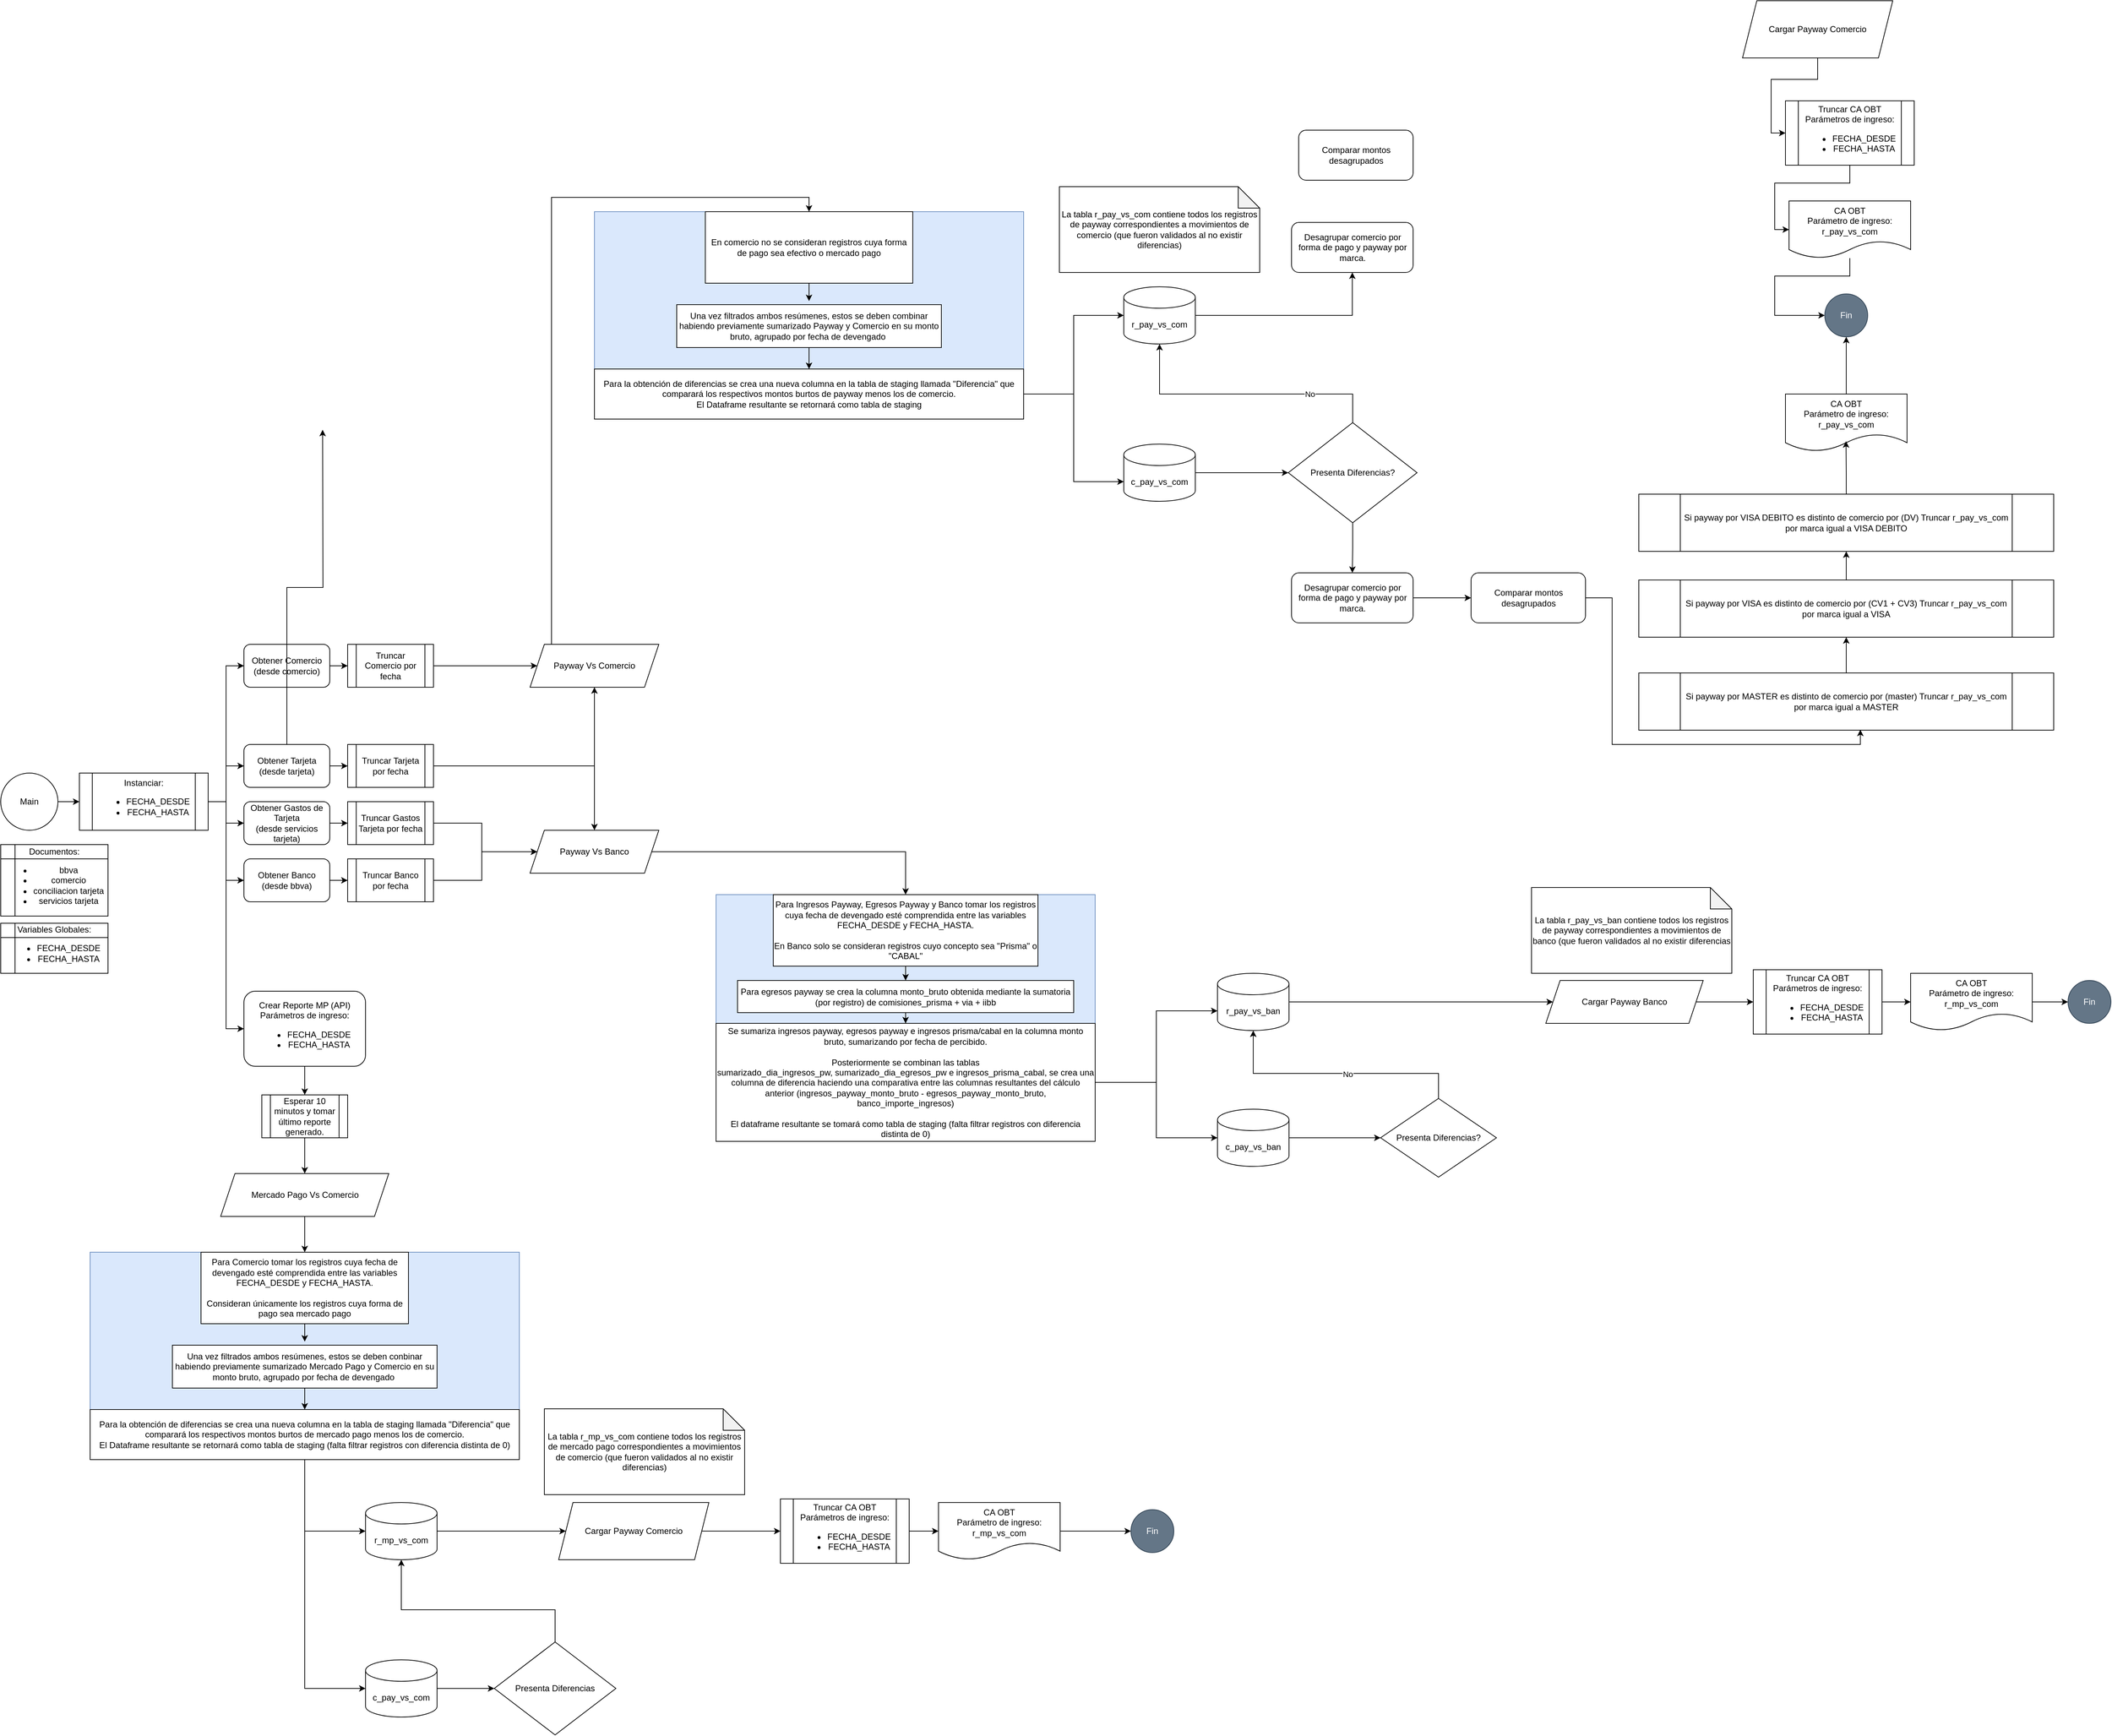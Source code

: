 <mxfile version="26.0.4">
  <diagram name="Página-1" id="W8_GP7UOTws-HAbCmVQn">
    <mxGraphModel dx="2577" dy="2039" grid="1" gridSize="10" guides="1" tooltips="1" connect="1" arrows="1" fold="1" page="1" pageScale="1" pageWidth="827" pageHeight="1169" math="0" shadow="0">
      <root>
        <mxCell id="0" />
        <mxCell id="1" parent="0" />
        <mxCell id="ivZ9lT4VuPYU5OSlLf_5-139" style="edgeStyle=orthogonalEdgeStyle;rounded=0;orthogonalLoop=1;jettySize=auto;html=1;" edge="1" parent="1" source="ivZ9lT4VuPYU5OSlLf_5-1" target="ivZ9lT4VuPYU5OSlLf_5-138">
          <mxGeometry relative="1" as="geometry" />
        </mxCell>
        <mxCell id="ivZ9lT4VuPYU5OSlLf_5-1" value="Obtener Banco&lt;div&gt;(desde bbva&lt;span style=&quot;background-color: transparent; color: light-dark(rgb(0, 0, 0), rgb(255, 255, 255));&quot;&gt;)&lt;/span&gt;&lt;/div&gt;" style="rounded=1;whiteSpace=wrap;html=1;" vertex="1" parent="1">
          <mxGeometry x="100" y="400" width="120" height="60" as="geometry" />
        </mxCell>
        <mxCell id="ivZ9lT4VuPYU5OSlLf_5-146" style="edgeStyle=orthogonalEdgeStyle;rounded=0;orthogonalLoop=1;jettySize=auto;html=1;" edge="1" parent="1" source="ivZ9lT4VuPYU5OSlLf_5-2" target="ivZ9lT4VuPYU5OSlLf_5-135">
          <mxGeometry relative="1" as="geometry" />
        </mxCell>
        <mxCell id="ivZ9lT4VuPYU5OSlLf_5-2" value="Obtener Comercio&lt;div&gt;(desde comercio)&lt;/div&gt;" style="rounded=1;whiteSpace=wrap;html=1;" vertex="1" parent="1">
          <mxGeometry x="100" y="100" width="120" height="60" as="geometry" />
        </mxCell>
        <mxCell id="ivZ9lT4VuPYU5OSlLf_5-143" style="edgeStyle=orthogonalEdgeStyle;rounded=0;orthogonalLoop=1;jettySize=auto;html=1;" edge="1" parent="1" source="ivZ9lT4VuPYU5OSlLf_5-3" target="ivZ9lT4VuPYU5OSlLf_5-136">
          <mxGeometry relative="1" as="geometry" />
        </mxCell>
        <mxCell id="ivZ9lT4VuPYU5OSlLf_5-172" style="edgeStyle=orthogonalEdgeStyle;rounded=0;orthogonalLoop=1;jettySize=auto;html=1;" edge="1" parent="1" source="ivZ9lT4VuPYU5OSlLf_5-3">
          <mxGeometry relative="1" as="geometry">
            <mxPoint x="210" y="-200" as="targetPoint" />
          </mxGeometry>
        </mxCell>
        <mxCell id="ivZ9lT4VuPYU5OSlLf_5-3" value="Obtener Tarjeta&lt;div&gt;(desde tarjeta)&lt;/div&gt;" style="rounded=1;whiteSpace=wrap;html=1;" vertex="1" parent="1">
          <mxGeometry x="100" y="240" width="120" height="60" as="geometry" />
        </mxCell>
        <mxCell id="ivZ9lT4VuPYU5OSlLf_5-140" style="edgeStyle=orthogonalEdgeStyle;rounded=0;orthogonalLoop=1;jettySize=auto;html=1;" edge="1" parent="1" source="ivZ9lT4VuPYU5OSlLf_5-4" target="ivZ9lT4VuPYU5OSlLf_5-137">
          <mxGeometry relative="1" as="geometry" />
        </mxCell>
        <mxCell id="ivZ9lT4VuPYU5OSlLf_5-4" value="Obtener Gastos de Tarjeta&lt;div&gt;(desde servicios tarjeta)&lt;/div&gt;" style="rounded=1;whiteSpace=wrap;html=1;" vertex="1" parent="1">
          <mxGeometry x="100" y="320" width="120" height="60" as="geometry" />
        </mxCell>
        <mxCell id="ivZ9lT4VuPYU5OSlLf_5-148" style="edgeStyle=orthogonalEdgeStyle;rounded=0;orthogonalLoop=1;jettySize=auto;html=1;entryX=0.5;entryY=0;entryDx=0;entryDy=0;" edge="1" parent="1" source="ivZ9lT4VuPYU5OSlLf_5-5" target="ivZ9lT4VuPYU5OSlLf_5-34">
          <mxGeometry relative="1" as="geometry">
            <Array as="points">
              <mxPoint x="530" y="-525" />
              <mxPoint x="890" y="-525" />
            </Array>
          </mxGeometry>
        </mxCell>
        <mxCell id="ivZ9lT4VuPYU5OSlLf_5-5" value="Payway Vs Comercio" style="shape=parallelogram;perimeter=parallelogramPerimeter;whiteSpace=wrap;html=1;fixedSize=1;" vertex="1" parent="1">
          <mxGeometry x="500" y="100" width="180" height="60" as="geometry" />
        </mxCell>
        <mxCell id="ivZ9lT4VuPYU5OSlLf_5-77" style="edgeStyle=orthogonalEdgeStyle;rounded=0;orthogonalLoop=1;jettySize=auto;html=1;" edge="1" parent="1" source="ivZ9lT4VuPYU5OSlLf_5-6" target="ivZ9lT4VuPYU5OSlLf_5-40">
          <mxGeometry relative="1" as="geometry" />
        </mxCell>
        <mxCell id="ivZ9lT4VuPYU5OSlLf_5-6" value="Payway Vs Banco" style="shape=parallelogram;perimeter=parallelogramPerimeter;whiteSpace=wrap;html=1;fixedSize=1;" vertex="1" parent="1">
          <mxGeometry x="500" y="360" width="180" height="60" as="geometry" />
        </mxCell>
        <mxCell id="ivZ9lT4VuPYU5OSlLf_5-22" value="&lt;div&gt;Variables Globales:&lt;/div&gt;&lt;div&gt;&lt;ul&gt;&lt;li&gt;FECHA_DESDE&lt;/li&gt;&lt;li&gt;FECHA_HASTA&lt;/li&gt;&lt;/ul&gt;&lt;/div&gt;" style="shape=internalStorage;whiteSpace=wrap;html=1;backgroundOutline=1;" vertex="1" parent="1">
          <mxGeometry x="-240" y="490" width="150" height="70" as="geometry" />
        </mxCell>
        <mxCell id="ivZ9lT4VuPYU5OSlLf_5-31" style="edgeStyle=orthogonalEdgeStyle;rounded=0;orthogonalLoop=1;jettySize=auto;html=1;" edge="1" parent="1" source="ivZ9lT4VuPYU5OSlLf_5-23" target="ivZ9lT4VuPYU5OSlLf_5-24">
          <mxGeometry relative="1" as="geometry" />
        </mxCell>
        <mxCell id="ivZ9lT4VuPYU5OSlLf_5-23" value="Main" style="ellipse;whiteSpace=wrap;html=1;aspect=fixed;" vertex="1" parent="1">
          <mxGeometry x="-240" y="280" width="80" height="80" as="geometry" />
        </mxCell>
        <mxCell id="ivZ9lT4VuPYU5OSlLf_5-26" style="edgeStyle=orthogonalEdgeStyle;rounded=0;orthogonalLoop=1;jettySize=auto;html=1;entryX=0;entryY=0.5;entryDx=0;entryDy=0;" edge="1" parent="1" source="ivZ9lT4VuPYU5OSlLf_5-24" target="ivZ9lT4VuPYU5OSlLf_5-2">
          <mxGeometry relative="1" as="geometry" />
        </mxCell>
        <mxCell id="ivZ9lT4VuPYU5OSlLf_5-28" style="edgeStyle=orthogonalEdgeStyle;rounded=0;orthogonalLoop=1;jettySize=auto;html=1;entryX=0;entryY=0.5;entryDx=0;entryDy=0;" edge="1" parent="1" source="ivZ9lT4VuPYU5OSlLf_5-24" target="ivZ9lT4VuPYU5OSlLf_5-3">
          <mxGeometry relative="1" as="geometry" />
        </mxCell>
        <mxCell id="ivZ9lT4VuPYU5OSlLf_5-29" style="edgeStyle=orthogonalEdgeStyle;rounded=0;orthogonalLoop=1;jettySize=auto;html=1;entryX=0;entryY=0.5;entryDx=0;entryDy=0;" edge="1" parent="1" source="ivZ9lT4VuPYU5OSlLf_5-24" target="ivZ9lT4VuPYU5OSlLf_5-4">
          <mxGeometry relative="1" as="geometry" />
        </mxCell>
        <mxCell id="ivZ9lT4VuPYU5OSlLf_5-30" style="edgeStyle=orthogonalEdgeStyle;rounded=0;orthogonalLoop=1;jettySize=auto;html=1;entryX=0;entryY=0.5;entryDx=0;entryDy=0;" edge="1" parent="1" source="ivZ9lT4VuPYU5OSlLf_5-24" target="ivZ9lT4VuPYU5OSlLf_5-1">
          <mxGeometry relative="1" as="geometry" />
        </mxCell>
        <mxCell id="ivZ9lT4VuPYU5OSlLf_5-86" style="edgeStyle=orthogonalEdgeStyle;rounded=0;orthogonalLoop=1;jettySize=auto;html=1;entryX=0;entryY=0.5;entryDx=0;entryDy=0;" edge="1" parent="1" source="ivZ9lT4VuPYU5OSlLf_5-24" target="ivZ9lT4VuPYU5OSlLf_5-85">
          <mxGeometry relative="1" as="geometry" />
        </mxCell>
        <mxCell id="ivZ9lT4VuPYU5OSlLf_5-24" value="Instanciar:&lt;div&gt;&lt;ul&gt;&lt;li&gt;&lt;li&gt;FECHA_DESDE&lt;/li&gt;&lt;li&gt;FECHA_HASTA&lt;/li&gt;&lt;/li&gt;&lt;/ul&gt;&lt;/div&gt;" style="shape=process;whiteSpace=wrap;html=1;backgroundOutline=1;" vertex="1" parent="1">
          <mxGeometry x="-130" y="280" width="180" height="80" as="geometry" />
        </mxCell>
        <mxCell id="ivZ9lT4VuPYU5OSlLf_5-32" value="&lt;div&gt;Documentos:&lt;/div&gt;&lt;div&gt;&lt;ul&gt;&lt;li&gt;bbva&lt;/li&gt;&lt;li&gt;comercio&lt;/li&gt;&lt;li&gt;conciliacion tarjeta&lt;/li&gt;&lt;li&gt;servicios tarjeta&lt;/li&gt;&lt;/ul&gt;&lt;/div&gt;" style="shape=internalStorage;whiteSpace=wrap;html=1;backgroundOutline=1;" vertex="1" parent="1">
          <mxGeometry x="-240" y="380" width="150" height="100" as="geometry" />
        </mxCell>
        <mxCell id="ivZ9lT4VuPYU5OSlLf_5-38" value="" style="group;fillColor=#dae8fc;strokeColor=#6c8ebf;" vertex="1" connectable="0" parent="1">
          <mxGeometry x="590" y="-505" width="600" height="290" as="geometry" />
        </mxCell>
        <mxCell id="ivZ9lT4VuPYU5OSlLf_5-81" style="edgeStyle=orthogonalEdgeStyle;rounded=0;orthogonalLoop=1;jettySize=auto;html=1;" edge="1" parent="ivZ9lT4VuPYU5OSlLf_5-38" source="ivZ9lT4VuPYU5OSlLf_5-34">
          <mxGeometry relative="1" as="geometry">
            <mxPoint x="300" y="125" as="targetPoint" />
          </mxGeometry>
        </mxCell>
        <mxCell id="ivZ9lT4VuPYU5OSlLf_5-34" value="En comercio no se consideran registros cuya forma de pago sea efectivo o mercado pago" style="rounded=0;whiteSpace=wrap;html=1;" vertex="1" parent="ivZ9lT4VuPYU5OSlLf_5-38">
          <mxGeometry x="155" width="290" height="100" as="geometry" />
        </mxCell>
        <mxCell id="ivZ9lT4VuPYU5OSlLf_5-84" style="edgeStyle=orthogonalEdgeStyle;rounded=0;orthogonalLoop=1;jettySize=auto;html=1;" edge="1" parent="ivZ9lT4VuPYU5OSlLf_5-38" source="ivZ9lT4VuPYU5OSlLf_5-35" target="ivZ9lT4VuPYU5OSlLf_5-36">
          <mxGeometry relative="1" as="geometry" />
        </mxCell>
        <mxCell id="ivZ9lT4VuPYU5OSlLf_5-35" value="Una vez filtrados ambos resúmenes, estos se deben combinar habiendo previamente sumarizado Payway y Comercio en su monto bruto, agrupado por fecha de devengado&amp;nbsp;" style="rounded=0;whiteSpace=wrap;html=1;" vertex="1" parent="ivZ9lT4VuPYU5OSlLf_5-38">
          <mxGeometry x="115" y="130" width="370" height="60" as="geometry" />
        </mxCell>
        <mxCell id="ivZ9lT4VuPYU5OSlLf_5-36" value="Para la obtención de diferencias se crea una nueva columna en la tabla de staging llamada &quot;Diferencia&quot; que comparará los respectivos montos burtos de payway menos los de comercio.&lt;div&gt;El Dataframe resultante se retornará como tabla de staging&lt;/div&gt;" style="rounded=0;whiteSpace=wrap;html=1;" vertex="1" parent="ivZ9lT4VuPYU5OSlLf_5-38">
          <mxGeometry y="220" width="600" height="70" as="geometry" />
        </mxCell>
        <mxCell id="ivZ9lT4VuPYU5OSlLf_5-43" value="" style="group;fillColor=#dae8fc;strokeColor=#6c8ebf;" vertex="1" connectable="0" parent="1">
          <mxGeometry x="760" y="450" width="530" height="345" as="geometry" />
        </mxCell>
        <mxCell id="ivZ9lT4VuPYU5OSlLf_5-78" style="edgeStyle=orthogonalEdgeStyle;rounded=0;orthogonalLoop=1;jettySize=auto;html=1;entryX=0.5;entryY=0;entryDx=0;entryDy=0;" edge="1" parent="ivZ9lT4VuPYU5OSlLf_5-43" source="ivZ9lT4VuPYU5OSlLf_5-40" target="ivZ9lT4VuPYU5OSlLf_5-41">
          <mxGeometry relative="1" as="geometry" />
        </mxCell>
        <mxCell id="ivZ9lT4VuPYU5OSlLf_5-40" value="Para Ingresos Payway, Egresos Payway&amp;nbsp;y Banco tomar los registros cuya fecha de devengado esté comprendida entre las variables FECHA_DESDE y FECHA_HASTA.&lt;br&gt;&lt;br&gt;En Banco solo se consideran registros cuyo concepto sea &quot;Prisma&quot; o &quot;CABAL&quot;" style="rounded=0;whiteSpace=wrap;html=1;" vertex="1" parent="ivZ9lT4VuPYU5OSlLf_5-43">
          <mxGeometry x="80" width="370" height="100" as="geometry" />
        </mxCell>
        <mxCell id="ivZ9lT4VuPYU5OSlLf_5-79" style="edgeStyle=orthogonalEdgeStyle;rounded=0;orthogonalLoop=1;jettySize=auto;html=1;entryX=0.5;entryY=0;entryDx=0;entryDy=0;" edge="1" parent="ivZ9lT4VuPYU5OSlLf_5-43" source="ivZ9lT4VuPYU5OSlLf_5-41" target="ivZ9lT4VuPYU5OSlLf_5-42">
          <mxGeometry relative="1" as="geometry" />
        </mxCell>
        <mxCell id="ivZ9lT4VuPYU5OSlLf_5-41" value="Para egresos payway se crea la columna monto_bruto obtenida mediante la sumatoria (por registro) de comisiones_prisma + via + iibb" style="rounded=0;whiteSpace=wrap;html=1;" vertex="1" parent="ivZ9lT4VuPYU5OSlLf_5-43">
          <mxGeometry x="30" y="120" width="470" height="45" as="geometry" />
        </mxCell>
        <mxCell id="ivZ9lT4VuPYU5OSlLf_5-42" value="Se sumariza ingresos payway, egresos payway e ingresos prisma/cabal en la columna monto bruto, sumarizando por fecha de percibido.&lt;div&gt;&lt;br&gt;&lt;/div&gt;&lt;div&gt;Posteriormente se combinan las tablas sumarizado_dia_ingresos_pw,&amp;nbsp;&lt;span style=&quot;background-color: transparent; color: light-dark(rgb(0, 0, 0), rgb(255, 255, 255));&quot;&gt;sumarizado_dia_egresos_pw e ingresos_prisma_cabal, se crea una columna de diferencia haciendo una comparativa entre las columnas resultantes del cálculo anterior (ingresos_payway_monto_bruto -&amp;nbsp;&lt;/span&gt;&lt;span style=&quot;background-color: transparent; color: light-dark(rgb(0, 0, 0), rgb(255, 255, 255));&quot;&gt;egresos_payway_monto_bruto, banco_importe_ingresos&lt;/span&gt;&lt;span style=&quot;background-color: transparent; color: light-dark(rgb(0, 0, 0), rgb(255, 255, 255));&quot;&gt;)&lt;/span&gt;&lt;/div&gt;&lt;div&gt;&lt;span style=&quot;background-color: transparent; color: light-dark(rgb(0, 0, 0), rgb(255, 255, 255));&quot;&gt;&lt;br&gt;&lt;/span&gt;&lt;/div&gt;&lt;div&gt;&lt;span style=&quot;background-color: transparent; color: light-dark(rgb(0, 0, 0), rgb(255, 255, 255));&quot;&gt;El dataframe resultante se tomará como tabla de staging (falta filtrar registros con diferencia distinta de 0)&lt;/span&gt;&lt;/div&gt;" style="rounded=0;whiteSpace=wrap;html=1;" vertex="1" parent="ivZ9lT4VuPYU5OSlLf_5-43">
          <mxGeometry y="180" width="530" height="165" as="geometry" />
        </mxCell>
        <mxCell id="ivZ9lT4VuPYU5OSlLf_5-170" style="edgeStyle=orthogonalEdgeStyle;rounded=0;orthogonalLoop=1;jettySize=auto;html=1;exitX=1;exitY=0.5;exitDx=0;exitDy=0;exitPerimeter=0;" edge="1" parent="1" source="ivZ9lT4VuPYU5OSlLf_5-45" target="ivZ9lT4VuPYU5OSlLf_5-168">
          <mxGeometry relative="1" as="geometry" />
        </mxCell>
        <mxCell id="ivZ9lT4VuPYU5OSlLf_5-45" value="r_pay_vs_com" style="shape=cylinder3;whiteSpace=wrap;html=1;boundedLbl=1;backgroundOutline=1;size=15;" vertex="1" parent="1">
          <mxGeometry x="1330" y="-400" width="100" height="80" as="geometry" />
        </mxCell>
        <mxCell id="ivZ9lT4VuPYU5OSlLf_5-76" style="edgeStyle=orthogonalEdgeStyle;rounded=0;orthogonalLoop=1;jettySize=auto;html=1;" edge="1" parent="1" source="ivZ9lT4VuPYU5OSlLf_5-46" target="ivZ9lT4VuPYU5OSlLf_5-52">
          <mxGeometry relative="1" as="geometry" />
        </mxCell>
        <mxCell id="ivZ9lT4VuPYU5OSlLf_5-46" value="r_pay_vs_ban" style="shape=cylinder3;whiteSpace=wrap;html=1;boundedLbl=1;backgroundOutline=1;size=15;" vertex="1" parent="1">
          <mxGeometry x="1461" y="560" width="100" height="80" as="geometry" />
        </mxCell>
        <mxCell id="ivZ9lT4VuPYU5OSlLf_5-47" style="edgeStyle=orthogonalEdgeStyle;rounded=0;orthogonalLoop=1;jettySize=auto;html=1;entryX=0;entryY=0;entryDx=0;entryDy=52.5;entryPerimeter=0;" edge="1" parent="1" source="ivZ9lT4VuPYU5OSlLf_5-42" target="ivZ9lT4VuPYU5OSlLf_5-46">
          <mxGeometry relative="1" as="geometry" />
        </mxCell>
        <mxCell id="ivZ9lT4VuPYU5OSlLf_5-48" style="edgeStyle=orthogonalEdgeStyle;rounded=0;orthogonalLoop=1;jettySize=auto;html=1;entryX=0;entryY=0.5;entryDx=0;entryDy=0;entryPerimeter=0;" edge="1" parent="1" source="ivZ9lT4VuPYU5OSlLf_5-36" target="ivZ9lT4VuPYU5OSlLf_5-45">
          <mxGeometry relative="1" as="geometry" />
        </mxCell>
        <mxCell id="ivZ9lT4VuPYU5OSlLf_5-49" value="Presenta Diferencias?" style="rhombus;whiteSpace=wrap;html=1;" vertex="1" parent="1">
          <mxGeometry x="1689" y="735" width="162" height="110" as="geometry" />
        </mxCell>
        <mxCell id="ivZ9lT4VuPYU5OSlLf_5-124" style="edgeStyle=orthogonalEdgeStyle;rounded=0;orthogonalLoop=1;jettySize=auto;html=1;" edge="1" parent="1" source="ivZ9lT4VuPYU5OSlLf_5-52" target="ivZ9lT4VuPYU5OSlLf_5-121">
          <mxGeometry relative="1" as="geometry" />
        </mxCell>
        <mxCell id="ivZ9lT4VuPYU5OSlLf_5-52" value="Cargar Payway Banco" style="shape=parallelogram;perimeter=parallelogramPerimeter;whiteSpace=wrap;html=1;fixedSize=1;" vertex="1" parent="1">
          <mxGeometry x="1920" y="570" width="220" height="60" as="geometry" />
        </mxCell>
        <mxCell id="ivZ9lT4VuPYU5OSlLf_5-126" style="edgeStyle=orthogonalEdgeStyle;rounded=0;orthogonalLoop=1;jettySize=auto;html=1;entryX=0;entryY=0.5;entryDx=0;entryDy=0;" edge="1" parent="1" source="ivZ9lT4VuPYU5OSlLf_5-53" target="ivZ9lT4VuPYU5OSlLf_5-123">
          <mxGeometry relative="1" as="geometry" />
        </mxCell>
        <mxCell id="ivZ9lT4VuPYU5OSlLf_5-53" value="Cargar Payway Comercio" style="shape=parallelogram;perimeter=parallelogramPerimeter;whiteSpace=wrap;html=1;fixedSize=1;" vertex="1" parent="1">
          <mxGeometry x="2195" y="-800" width="210" height="80" as="geometry" />
        </mxCell>
        <mxCell id="ivZ9lT4VuPYU5OSlLf_5-154" style="edgeStyle=orthogonalEdgeStyle;rounded=0;orthogonalLoop=1;jettySize=auto;html=1;entryX=0.5;entryY=0;entryDx=0;entryDy=0;" edge="1" parent="1" source="ivZ9lT4VuPYU5OSlLf_5-54" target="ivZ9lT4VuPYU5OSlLf_5-150">
          <mxGeometry relative="1" as="geometry" />
        </mxCell>
        <mxCell id="ivZ9lT4VuPYU5OSlLf_5-54" value="Presenta Diferencias?" style="rhombus;whiteSpace=wrap;html=1;" vertex="1" parent="1">
          <mxGeometry x="1560" y="-210" width="180" height="140" as="geometry" />
        </mxCell>
        <mxCell id="ivZ9lT4VuPYU5OSlLf_5-59" style="edgeStyle=orthogonalEdgeStyle;rounded=0;orthogonalLoop=1;jettySize=auto;html=1;" edge="1" parent="1" source="ivZ9lT4VuPYU5OSlLf_5-55" target="ivZ9lT4VuPYU5OSlLf_5-54">
          <mxGeometry relative="1" as="geometry" />
        </mxCell>
        <mxCell id="ivZ9lT4VuPYU5OSlLf_5-55" value="c_pay_vs_com" style="shape=cylinder3;whiteSpace=wrap;html=1;boundedLbl=1;backgroundOutline=1;size=15;" vertex="1" parent="1">
          <mxGeometry x="1330" y="-180" width="100" height="80" as="geometry" />
        </mxCell>
        <mxCell id="ivZ9lT4VuPYU5OSlLf_5-56" style="edgeStyle=orthogonalEdgeStyle;rounded=0;orthogonalLoop=1;jettySize=auto;html=1;entryX=0;entryY=0;entryDx=0;entryDy=52.5;entryPerimeter=0;" edge="1" parent="1" source="ivZ9lT4VuPYU5OSlLf_5-36" target="ivZ9lT4VuPYU5OSlLf_5-55">
          <mxGeometry relative="1" as="geometry" />
        </mxCell>
        <mxCell id="ivZ9lT4VuPYU5OSlLf_5-61" style="edgeStyle=orthogonalEdgeStyle;rounded=0;orthogonalLoop=1;jettySize=auto;html=1;entryX=0.5;entryY=1;entryDx=0;entryDy=0;entryPerimeter=0;" edge="1" parent="1" source="ivZ9lT4VuPYU5OSlLf_5-54" target="ivZ9lT4VuPYU5OSlLf_5-45">
          <mxGeometry relative="1" as="geometry">
            <Array as="points">
              <mxPoint x="1650" y="-250" />
              <mxPoint x="1380" y="-250" />
            </Array>
          </mxGeometry>
        </mxCell>
        <mxCell id="ivZ9lT4VuPYU5OSlLf_5-62" value="No" style="edgeLabel;html=1;align=center;verticalAlign=middle;resizable=0;points=[];" vertex="1" connectable="0" parent="ivZ9lT4VuPYU5OSlLf_5-61">
          <mxGeometry x="-0.47" relative="1" as="geometry">
            <mxPoint as="offset" />
          </mxGeometry>
        </mxCell>
        <mxCell id="ivZ9lT4VuPYU5OSlLf_5-63" value="La tabla r_pay_vs_com contiene todos los registros de payway correspondientes a movimientos de comercio (que fueron validados al no existir diferencias)" style="shape=note;whiteSpace=wrap;html=1;backgroundOutline=1;darkOpacity=0.05;" vertex="1" parent="1">
          <mxGeometry x="1240" y="-540" width="280" height="120" as="geometry" />
        </mxCell>
        <mxCell id="ivZ9lT4VuPYU5OSlLf_5-66" value="La tabla r_pay_vs_ban contiene todos los registros de payway correspondientes a movimientos de banco (que fueron validados al no existir diferencias" style="shape=note;whiteSpace=wrap;html=1;backgroundOutline=1;darkOpacity=0.05;" vertex="1" parent="1">
          <mxGeometry x="1900" y="440" width="280" height="120" as="geometry" />
        </mxCell>
        <mxCell id="ivZ9lT4VuPYU5OSlLf_5-73" style="edgeStyle=orthogonalEdgeStyle;rounded=0;orthogonalLoop=1;jettySize=auto;html=1;" edge="1" parent="1" source="ivZ9lT4VuPYU5OSlLf_5-71" target="ivZ9lT4VuPYU5OSlLf_5-49">
          <mxGeometry relative="1" as="geometry" />
        </mxCell>
        <mxCell id="ivZ9lT4VuPYU5OSlLf_5-71" value="c_pay_vs_ban" style="shape=cylinder3;whiteSpace=wrap;html=1;boundedLbl=1;backgroundOutline=1;size=15;" vertex="1" parent="1">
          <mxGeometry x="1461" y="750" width="100" height="80" as="geometry" />
        </mxCell>
        <mxCell id="ivZ9lT4VuPYU5OSlLf_5-72" style="edgeStyle=orthogonalEdgeStyle;rounded=0;orthogonalLoop=1;jettySize=auto;html=1;entryX=0;entryY=0.5;entryDx=0;entryDy=0;entryPerimeter=0;" edge="1" parent="1" source="ivZ9lT4VuPYU5OSlLf_5-42" target="ivZ9lT4VuPYU5OSlLf_5-71">
          <mxGeometry relative="1" as="geometry" />
        </mxCell>
        <mxCell id="ivZ9lT4VuPYU5OSlLf_5-74" style="edgeStyle=orthogonalEdgeStyle;rounded=0;orthogonalLoop=1;jettySize=auto;html=1;entryX=0.5;entryY=1;entryDx=0;entryDy=0;entryPerimeter=0;" edge="1" parent="1" source="ivZ9lT4VuPYU5OSlLf_5-49" target="ivZ9lT4VuPYU5OSlLf_5-46">
          <mxGeometry relative="1" as="geometry">
            <Array as="points">
              <mxPoint x="1770" y="700" />
              <mxPoint x="1511" y="700" />
            </Array>
          </mxGeometry>
        </mxCell>
        <mxCell id="ivZ9lT4VuPYU5OSlLf_5-75" value="No" style="edgeLabel;html=1;align=center;verticalAlign=middle;resizable=0;points=[];" vertex="1" connectable="0" parent="ivZ9lT4VuPYU5OSlLf_5-74">
          <mxGeometry x="-0.082" y="1" relative="1" as="geometry">
            <mxPoint as="offset" />
          </mxGeometry>
        </mxCell>
        <mxCell id="ivZ9lT4VuPYU5OSlLf_5-96" style="edgeStyle=orthogonalEdgeStyle;rounded=0;orthogonalLoop=1;jettySize=auto;html=1;" edge="1" parent="1" source="ivZ9lT4VuPYU5OSlLf_5-85" target="ivZ9lT4VuPYU5OSlLf_5-95">
          <mxGeometry relative="1" as="geometry" />
        </mxCell>
        <mxCell id="ivZ9lT4VuPYU5OSlLf_5-85" value="Crear Reporte MP (API)&lt;div&gt;Parámetros de ingreso:&lt;/div&gt;&lt;div&gt;&lt;ul&gt;&lt;li&gt;FECHA_DESDE&lt;/li&gt;&lt;li&gt;FECHA_HASTA&lt;/li&gt;&lt;/ul&gt;&lt;/div&gt;" style="rounded=1;whiteSpace=wrap;html=1;" vertex="1" parent="1">
          <mxGeometry x="100" y="585" width="170" height="105" as="geometry" />
        </mxCell>
        <mxCell id="ivZ9lT4VuPYU5OSlLf_5-98" style="edgeStyle=orthogonalEdgeStyle;rounded=0;orthogonalLoop=1;jettySize=auto;html=1;" edge="1" parent="1" source="ivZ9lT4VuPYU5OSlLf_5-87" target="ivZ9lT4VuPYU5OSlLf_5-91">
          <mxGeometry relative="1" as="geometry" />
        </mxCell>
        <mxCell id="ivZ9lT4VuPYU5OSlLf_5-87" value="Mercado Pago Vs Comercio" style="shape=parallelogram;perimeter=parallelogramPerimeter;whiteSpace=wrap;html=1;fixedSize=1;" vertex="1" parent="1">
          <mxGeometry x="67.5" y="840" width="235" height="60" as="geometry" />
        </mxCell>
        <mxCell id="ivZ9lT4VuPYU5OSlLf_5-89" value="" style="group;fillColor=#dae8fc;strokeColor=#6c8ebf;" vertex="1" connectable="0" parent="1">
          <mxGeometry x="-115" y="950" width="600" height="290" as="geometry" />
        </mxCell>
        <mxCell id="ivZ9lT4VuPYU5OSlLf_5-90" style="edgeStyle=orthogonalEdgeStyle;rounded=0;orthogonalLoop=1;jettySize=auto;html=1;" edge="1" parent="ivZ9lT4VuPYU5OSlLf_5-89" source="ivZ9lT4VuPYU5OSlLf_5-91">
          <mxGeometry relative="1" as="geometry">
            <mxPoint x="300" y="125" as="targetPoint" />
          </mxGeometry>
        </mxCell>
        <mxCell id="ivZ9lT4VuPYU5OSlLf_5-91" value="Para Comercio tomar los registros cuya fecha de devengado esté comprendida entre las variables FECHA_DESDE y FECHA_HASTA.&lt;br&gt;&lt;br&gt;Consideran únicamente los registros cuya forma de pago sea mercado pago" style="rounded=0;whiteSpace=wrap;html=1;" vertex="1" parent="ivZ9lT4VuPYU5OSlLf_5-89">
          <mxGeometry x="155" width="290" height="100" as="geometry" />
        </mxCell>
        <mxCell id="ivZ9lT4VuPYU5OSlLf_5-92" style="edgeStyle=orthogonalEdgeStyle;rounded=0;orthogonalLoop=1;jettySize=auto;html=1;" edge="1" parent="ivZ9lT4VuPYU5OSlLf_5-89" source="ivZ9lT4VuPYU5OSlLf_5-93" target="ivZ9lT4VuPYU5OSlLf_5-94">
          <mxGeometry relative="1" as="geometry" />
        </mxCell>
        <mxCell id="ivZ9lT4VuPYU5OSlLf_5-93" value="Una vez filtrados ambos resúmenes, estos se deben conbinar habiendo previamente sumarizado Mercado Pago y Comercio en su monto bruto, agrupado por fecha de devengado&amp;nbsp;" style="rounded=0;whiteSpace=wrap;html=1;" vertex="1" parent="ivZ9lT4VuPYU5OSlLf_5-89">
          <mxGeometry x="115" y="130" width="370" height="60" as="geometry" />
        </mxCell>
        <mxCell id="ivZ9lT4VuPYU5OSlLf_5-94" value="Para la obtención de diferencias se crea una nueva columna en la tabla de staging llamada &quot;Diferencia&quot; que comparará los respectivos montos burtos de mercado pago menos los de comercio.&lt;div&gt;El Dataframe resultante se retornará como tabla de staging (falta filtrar registros con diferencia distinta de 0)&lt;/div&gt;" style="rounded=0;whiteSpace=wrap;html=1;" vertex="1" parent="ivZ9lT4VuPYU5OSlLf_5-89">
          <mxGeometry y="220" width="600" height="70" as="geometry" />
        </mxCell>
        <mxCell id="ivZ9lT4VuPYU5OSlLf_5-97" style="edgeStyle=orthogonalEdgeStyle;rounded=0;orthogonalLoop=1;jettySize=auto;html=1;entryX=0.5;entryY=0;entryDx=0;entryDy=0;" edge="1" parent="1" source="ivZ9lT4VuPYU5OSlLf_5-95" target="ivZ9lT4VuPYU5OSlLf_5-87">
          <mxGeometry relative="1" as="geometry" />
        </mxCell>
        <mxCell id="ivZ9lT4VuPYU5OSlLf_5-95" value="Esperar 10 minutos y tomar último reporte generado." style="shape=process;whiteSpace=wrap;html=1;backgroundOutline=1;" vertex="1" parent="1">
          <mxGeometry x="125" y="730" width="120" height="60" as="geometry" />
        </mxCell>
        <mxCell id="ivZ9lT4VuPYU5OSlLf_5-99" style="edgeStyle=orthogonalEdgeStyle;rounded=0;orthogonalLoop=1;jettySize=auto;html=1;entryX=0;entryY=0.5;entryDx=0;entryDy=0;" edge="1" parent="1" source="ivZ9lT4VuPYU5OSlLf_5-100" target="ivZ9lT4VuPYU5OSlLf_5-102">
          <mxGeometry relative="1" as="geometry" />
        </mxCell>
        <mxCell id="ivZ9lT4VuPYU5OSlLf_5-100" value="r_mp_vs_com" style="shape=cylinder3;whiteSpace=wrap;html=1;boundedLbl=1;backgroundOutline=1;size=15;" vertex="1" parent="1">
          <mxGeometry x="270" y="1300" width="100" height="80" as="geometry" />
        </mxCell>
        <mxCell id="ivZ9lT4VuPYU5OSlLf_5-116" style="edgeStyle=orthogonalEdgeStyle;rounded=0;orthogonalLoop=1;jettySize=auto;html=1;entryX=0;entryY=0.5;entryDx=0;entryDy=0;" edge="1" parent="1" source="ivZ9lT4VuPYU5OSlLf_5-102" target="ivZ9lT4VuPYU5OSlLf_5-115">
          <mxGeometry relative="1" as="geometry" />
        </mxCell>
        <mxCell id="ivZ9lT4VuPYU5OSlLf_5-102" value="Cargar Payway Comercio" style="shape=parallelogram;perimeter=parallelogramPerimeter;whiteSpace=wrap;html=1;fixedSize=1;" vertex="1" parent="1">
          <mxGeometry x="540" y="1300" width="210" height="80" as="geometry" />
        </mxCell>
        <mxCell id="ivZ9lT4VuPYU5OSlLf_5-111" style="edgeStyle=orthogonalEdgeStyle;rounded=0;orthogonalLoop=1;jettySize=auto;html=1;entryX=0;entryY=0.5;entryDx=0;entryDy=0;" edge="1" parent="1" source="ivZ9lT4VuPYU5OSlLf_5-104" target="ivZ9lT4VuPYU5OSlLf_5-110">
          <mxGeometry relative="1" as="geometry" />
        </mxCell>
        <mxCell id="ivZ9lT4VuPYU5OSlLf_5-104" value="c_pay_vs_com" style="shape=cylinder3;whiteSpace=wrap;html=1;boundedLbl=1;backgroundOutline=1;size=15;" vertex="1" parent="1">
          <mxGeometry x="270" y="1520" width="100" height="80" as="geometry" />
        </mxCell>
        <mxCell id="ivZ9lT4VuPYU5OSlLf_5-130" style="edgeStyle=orthogonalEdgeStyle;rounded=0;orthogonalLoop=1;jettySize=auto;html=1;" edge="1" parent="1" source="ivZ9lT4VuPYU5OSlLf_5-107" target="ivZ9lT4VuPYU5OSlLf_5-128">
          <mxGeometry relative="1" as="geometry" />
        </mxCell>
        <mxCell id="ivZ9lT4VuPYU5OSlLf_5-107" value="CA OBT&lt;div&gt;Parámetro de ingreso:&lt;/div&gt;&lt;div&gt;r_mp_vs_com&lt;/div&gt;" style="shape=document;whiteSpace=wrap;html=1;boundedLbl=1;" vertex="1" parent="1">
          <mxGeometry x="1071" y="1300" width="170" height="80" as="geometry" />
        </mxCell>
        <mxCell id="ivZ9lT4VuPYU5OSlLf_5-108" style="edgeStyle=orthogonalEdgeStyle;rounded=0;orthogonalLoop=1;jettySize=auto;html=1;entryX=0;entryY=0.5;entryDx=0;entryDy=0;entryPerimeter=0;" edge="1" parent="1" source="ivZ9lT4VuPYU5OSlLf_5-94" target="ivZ9lT4VuPYU5OSlLf_5-100">
          <mxGeometry relative="1" as="geometry" />
        </mxCell>
        <mxCell id="ivZ9lT4VuPYU5OSlLf_5-109" style="edgeStyle=orthogonalEdgeStyle;rounded=0;orthogonalLoop=1;jettySize=auto;html=1;entryX=0;entryY=0.5;entryDx=0;entryDy=0;entryPerimeter=0;" edge="1" parent="1" source="ivZ9lT4VuPYU5OSlLf_5-94" target="ivZ9lT4VuPYU5OSlLf_5-104">
          <mxGeometry relative="1" as="geometry" />
        </mxCell>
        <mxCell id="ivZ9lT4VuPYU5OSlLf_5-110" value="Presenta Diferencias" style="rhombus;whiteSpace=wrap;html=1;" vertex="1" parent="1">
          <mxGeometry x="450" y="1495" width="170" height="130" as="geometry" />
        </mxCell>
        <mxCell id="ivZ9lT4VuPYU5OSlLf_5-113" style="edgeStyle=orthogonalEdgeStyle;rounded=0;orthogonalLoop=1;jettySize=auto;html=1;entryX=0.5;entryY=1;entryDx=0;entryDy=0;entryPerimeter=0;" edge="1" parent="1" source="ivZ9lT4VuPYU5OSlLf_5-110" target="ivZ9lT4VuPYU5OSlLf_5-100">
          <mxGeometry relative="1" as="geometry">
            <Array as="points">
              <mxPoint x="535" y="1450" />
              <mxPoint x="320" y="1450" />
            </Array>
          </mxGeometry>
        </mxCell>
        <mxCell id="ivZ9lT4VuPYU5OSlLf_5-114" value="La tabla r_mp_vs_com contiene todos los registros de mercado pago correspondientes a movimientos de comercio (que fueron validados al no existir diferencias)" style="shape=note;whiteSpace=wrap;html=1;backgroundOutline=1;darkOpacity=0.05;" vertex="1" parent="1">
          <mxGeometry x="520" y="1169" width="280" height="120" as="geometry" />
        </mxCell>
        <mxCell id="ivZ9lT4VuPYU5OSlLf_5-117" style="edgeStyle=orthogonalEdgeStyle;rounded=0;orthogonalLoop=1;jettySize=auto;html=1;" edge="1" parent="1" source="ivZ9lT4VuPYU5OSlLf_5-115" target="ivZ9lT4VuPYU5OSlLf_5-107">
          <mxGeometry relative="1" as="geometry" />
        </mxCell>
        <mxCell id="ivZ9lT4VuPYU5OSlLf_5-115" value="Truncar CA OBT&lt;div&gt;&lt;div&gt;Parámetros de ingreso:&lt;/div&gt;&lt;div&gt;&lt;ul&gt;&lt;li&gt;FECHA_DESDE&lt;/li&gt;&lt;li&gt;FECHA_HASTA&lt;/li&gt;&lt;/ul&gt;&lt;/div&gt;&lt;/div&gt;" style="shape=process;whiteSpace=wrap;html=1;backgroundOutline=1;" vertex="1" parent="1">
          <mxGeometry x="850" y="1295" width="180" height="90" as="geometry" />
        </mxCell>
        <mxCell id="ivZ9lT4VuPYU5OSlLf_5-134" style="edgeStyle=orthogonalEdgeStyle;rounded=0;orthogonalLoop=1;jettySize=auto;html=1;" edge="1" parent="1" source="ivZ9lT4VuPYU5OSlLf_5-120" target="ivZ9lT4VuPYU5OSlLf_5-131">
          <mxGeometry relative="1" as="geometry" />
        </mxCell>
        <mxCell id="ivZ9lT4VuPYU5OSlLf_5-120" value="CA OBT&lt;div&gt;Parámetro de ingreso:&lt;/div&gt;&lt;div&gt;r_mp_vs_com&lt;/div&gt;" style="shape=document;whiteSpace=wrap;html=1;boundedLbl=1;" vertex="1" parent="1">
          <mxGeometry x="2430" y="560" width="170" height="80" as="geometry" />
        </mxCell>
        <mxCell id="ivZ9lT4VuPYU5OSlLf_5-125" style="edgeStyle=orthogonalEdgeStyle;rounded=0;orthogonalLoop=1;jettySize=auto;html=1;" edge="1" parent="1" source="ivZ9lT4VuPYU5OSlLf_5-121" target="ivZ9lT4VuPYU5OSlLf_5-120">
          <mxGeometry relative="1" as="geometry" />
        </mxCell>
        <mxCell id="ivZ9lT4VuPYU5OSlLf_5-121" value="Truncar CA OBT&lt;div&gt;&lt;div&gt;Parámetros de ingreso:&lt;/div&gt;&lt;div&gt;&lt;ul&gt;&lt;li&gt;FECHA_DESDE&lt;/li&gt;&lt;li&gt;FECHA_HASTA&lt;/li&gt;&lt;/ul&gt;&lt;/div&gt;&lt;/div&gt;" style="shape=process;whiteSpace=wrap;html=1;backgroundOutline=1;" vertex="1" parent="1">
          <mxGeometry x="2210" y="555" width="180" height="90" as="geometry" />
        </mxCell>
        <mxCell id="ivZ9lT4VuPYU5OSlLf_5-133" style="edgeStyle=orthogonalEdgeStyle;rounded=0;orthogonalLoop=1;jettySize=auto;html=1;entryX=0;entryY=0.5;entryDx=0;entryDy=0;" edge="1" parent="1" source="ivZ9lT4VuPYU5OSlLf_5-122" target="ivZ9lT4VuPYU5OSlLf_5-132">
          <mxGeometry relative="1" as="geometry" />
        </mxCell>
        <mxCell id="ivZ9lT4VuPYU5OSlLf_5-122" value="CA OBT&lt;div&gt;Parámetro de ingreso:&lt;/div&gt;&lt;div&gt;r_pay_vs_com&lt;/div&gt;" style="shape=document;whiteSpace=wrap;html=1;boundedLbl=1;" vertex="1" parent="1">
          <mxGeometry x="2260" y="-520" width="170" height="80" as="geometry" />
        </mxCell>
        <mxCell id="ivZ9lT4VuPYU5OSlLf_5-127" style="edgeStyle=orthogonalEdgeStyle;rounded=0;orthogonalLoop=1;jettySize=auto;html=1;entryX=0;entryY=0.5;entryDx=0;entryDy=0;" edge="1" parent="1" source="ivZ9lT4VuPYU5OSlLf_5-123" target="ivZ9lT4VuPYU5OSlLf_5-122">
          <mxGeometry relative="1" as="geometry" />
        </mxCell>
        <mxCell id="ivZ9lT4VuPYU5OSlLf_5-123" value="Truncar CA OBT&lt;div&gt;&lt;div&gt;Parámetros de ingreso:&lt;/div&gt;&lt;div&gt;&lt;ul&gt;&lt;li&gt;FECHA_DESDE&lt;/li&gt;&lt;li&gt;FECHA_HASTA&lt;/li&gt;&lt;/ul&gt;&lt;/div&gt;&lt;/div&gt;" style="shape=process;whiteSpace=wrap;html=1;backgroundOutline=1;" vertex="1" parent="1">
          <mxGeometry x="2255" y="-660" width="180" height="90" as="geometry" />
        </mxCell>
        <mxCell id="ivZ9lT4VuPYU5OSlLf_5-128" value="Fin" style="ellipse;whiteSpace=wrap;html=1;aspect=fixed;fillColor=#647687;fontColor=#ffffff;strokeColor=#314354;" vertex="1" parent="1">
          <mxGeometry x="1340" y="1310" width="60" height="60" as="geometry" />
        </mxCell>
        <mxCell id="ivZ9lT4VuPYU5OSlLf_5-131" value="Fin" style="ellipse;whiteSpace=wrap;html=1;aspect=fixed;fillColor=#647687;fontColor=#ffffff;strokeColor=#314354;" vertex="1" parent="1">
          <mxGeometry x="2650" y="570" width="60" height="60" as="geometry" />
        </mxCell>
        <mxCell id="ivZ9lT4VuPYU5OSlLf_5-132" value="Fin" style="ellipse;whiteSpace=wrap;html=1;aspect=fixed;fillColor=#647687;fontColor=#ffffff;strokeColor=#314354;" vertex="1" parent="1">
          <mxGeometry x="2310" y="-390" width="60" height="60" as="geometry" />
        </mxCell>
        <mxCell id="ivZ9lT4VuPYU5OSlLf_5-147" style="edgeStyle=orthogonalEdgeStyle;rounded=0;orthogonalLoop=1;jettySize=auto;html=1;" edge="1" parent="1" source="ivZ9lT4VuPYU5OSlLf_5-135" target="ivZ9lT4VuPYU5OSlLf_5-5">
          <mxGeometry relative="1" as="geometry" />
        </mxCell>
        <mxCell id="ivZ9lT4VuPYU5OSlLf_5-135" value="Truncar Comercio por fecha" style="shape=process;whiteSpace=wrap;html=1;backgroundOutline=1;" vertex="1" parent="1">
          <mxGeometry x="245" y="100" width="120" height="60" as="geometry" />
        </mxCell>
        <mxCell id="ivZ9lT4VuPYU5OSlLf_5-144" style="edgeStyle=orthogonalEdgeStyle;rounded=0;orthogonalLoop=1;jettySize=auto;html=1;" edge="1" parent="1" source="ivZ9lT4VuPYU5OSlLf_5-136" target="ivZ9lT4VuPYU5OSlLf_5-5">
          <mxGeometry relative="1" as="geometry" />
        </mxCell>
        <mxCell id="ivZ9lT4VuPYU5OSlLf_5-145" style="edgeStyle=orthogonalEdgeStyle;rounded=0;orthogonalLoop=1;jettySize=auto;html=1;entryX=0.5;entryY=0;entryDx=0;entryDy=0;" edge="1" parent="1" source="ivZ9lT4VuPYU5OSlLf_5-136" target="ivZ9lT4VuPYU5OSlLf_5-6">
          <mxGeometry relative="1" as="geometry" />
        </mxCell>
        <mxCell id="ivZ9lT4VuPYU5OSlLf_5-136" value="Truncar Tarjeta por fecha" style="shape=process;whiteSpace=wrap;html=1;backgroundOutline=1;" vertex="1" parent="1">
          <mxGeometry x="245" y="240" width="120" height="60" as="geometry" />
        </mxCell>
        <mxCell id="ivZ9lT4VuPYU5OSlLf_5-141" style="edgeStyle=orthogonalEdgeStyle;rounded=0;orthogonalLoop=1;jettySize=auto;html=1;" edge="1" parent="1" source="ivZ9lT4VuPYU5OSlLf_5-137" target="ivZ9lT4VuPYU5OSlLf_5-6">
          <mxGeometry relative="1" as="geometry" />
        </mxCell>
        <mxCell id="ivZ9lT4VuPYU5OSlLf_5-137" value="Truncar Gastos Tarjeta por fecha" style="shape=process;whiteSpace=wrap;html=1;backgroundOutline=1;" vertex="1" parent="1">
          <mxGeometry x="245" y="320" width="120" height="60" as="geometry" />
        </mxCell>
        <mxCell id="ivZ9lT4VuPYU5OSlLf_5-142" style="edgeStyle=orthogonalEdgeStyle;rounded=0;orthogonalLoop=1;jettySize=auto;html=1;" edge="1" parent="1" source="ivZ9lT4VuPYU5OSlLf_5-138" target="ivZ9lT4VuPYU5OSlLf_5-6">
          <mxGeometry relative="1" as="geometry" />
        </mxCell>
        <mxCell id="ivZ9lT4VuPYU5OSlLf_5-138" value="Truncar Banco por fecha" style="shape=process;whiteSpace=wrap;html=1;backgroundOutline=1;" vertex="1" parent="1">
          <mxGeometry x="245" y="400" width="120" height="60" as="geometry" />
        </mxCell>
        <mxCell id="ivZ9lT4VuPYU5OSlLf_5-153" style="edgeStyle=orthogonalEdgeStyle;rounded=0;orthogonalLoop=1;jettySize=auto;html=1;" edge="1" parent="1" source="ivZ9lT4VuPYU5OSlLf_5-150" target="ivZ9lT4VuPYU5OSlLf_5-152">
          <mxGeometry relative="1" as="geometry" />
        </mxCell>
        <mxCell id="ivZ9lT4VuPYU5OSlLf_5-150" value="Desagrupar comercio por forma de pago y payway por marca." style="rounded=1;whiteSpace=wrap;html=1;" vertex="1" parent="1">
          <mxGeometry x="1564.5" width="170" height="70" as="geometry" />
        </mxCell>
        <mxCell id="ivZ9lT4VuPYU5OSlLf_5-151" value="Si payway por VISA DEBITO es distinto de comercio por (DV) Truncar r_pay_vs_com por marca igual a VISA DEBITO" style="shape=process;whiteSpace=wrap;html=1;backgroundOutline=1;" vertex="1" parent="1">
          <mxGeometry x="2050" y="-110" width="580" height="80" as="geometry" />
        </mxCell>
        <mxCell id="ivZ9lT4VuPYU5OSlLf_5-152" value="Comparar montos desagrupados" style="rounded=1;whiteSpace=wrap;html=1;" vertex="1" parent="1">
          <mxGeometry x="1815.5" width="160" height="70" as="geometry" />
        </mxCell>
        <mxCell id="ivZ9lT4VuPYU5OSlLf_5-163" style="edgeStyle=orthogonalEdgeStyle;rounded=0;orthogonalLoop=1;jettySize=auto;html=1;entryX=0.5;entryY=1;entryDx=0;entryDy=0;" edge="1" parent="1" source="ivZ9lT4VuPYU5OSlLf_5-155" target="ivZ9lT4VuPYU5OSlLf_5-151">
          <mxGeometry relative="1" as="geometry" />
        </mxCell>
        <mxCell id="ivZ9lT4VuPYU5OSlLf_5-155" value="Si payway por VISA es distinto de comercio por (CV1 + CV3) Truncar r_pay_vs_com por marca igual a VISA" style="shape=process;whiteSpace=wrap;html=1;backgroundOutline=1;" vertex="1" parent="1">
          <mxGeometry x="2050" y="10" width="580" height="80" as="geometry" />
        </mxCell>
        <mxCell id="ivZ9lT4VuPYU5OSlLf_5-162" value="" style="edgeStyle=orthogonalEdgeStyle;rounded=0;orthogonalLoop=1;jettySize=auto;html=1;" edge="1" parent="1" source="ivZ9lT4VuPYU5OSlLf_5-158" target="ivZ9lT4VuPYU5OSlLf_5-155">
          <mxGeometry relative="1" as="geometry" />
        </mxCell>
        <mxCell id="ivZ9lT4VuPYU5OSlLf_5-158" value="Si payway por MASTER es distinto de comercio por (master) Truncar r_pay_vs_com por marca igual a MASTER" style="shape=process;whiteSpace=wrap;html=1;backgroundOutline=1;" vertex="1" parent="1">
          <mxGeometry x="2050" y="140" width="580" height="80" as="geometry" />
        </mxCell>
        <mxCell id="ivZ9lT4VuPYU5OSlLf_5-161" style="edgeStyle=orthogonalEdgeStyle;rounded=0;orthogonalLoop=1;jettySize=auto;html=1;entryX=0.534;entryY=0.992;entryDx=0;entryDy=0;entryPerimeter=0;" edge="1" parent="1" source="ivZ9lT4VuPYU5OSlLf_5-152" target="ivZ9lT4VuPYU5OSlLf_5-158">
          <mxGeometry relative="1" as="geometry" />
        </mxCell>
        <mxCell id="ivZ9lT4VuPYU5OSlLf_5-167" style="edgeStyle=orthogonalEdgeStyle;rounded=0;orthogonalLoop=1;jettySize=auto;html=1;entryX=0.5;entryY=1;entryDx=0;entryDy=0;" edge="1" parent="1" source="ivZ9lT4VuPYU5OSlLf_5-164" target="ivZ9lT4VuPYU5OSlLf_5-132">
          <mxGeometry relative="1" as="geometry" />
        </mxCell>
        <mxCell id="ivZ9lT4VuPYU5OSlLf_5-164" value="CA OBT&lt;div&gt;Parámetro de ingreso:&lt;/div&gt;&lt;div&gt;r_pay_vs_com&lt;/div&gt;" style="shape=document;whiteSpace=wrap;html=1;boundedLbl=1;" vertex="1" parent="1">
          <mxGeometry x="2255" y="-250" width="170" height="80" as="geometry" />
        </mxCell>
        <mxCell id="ivZ9lT4VuPYU5OSlLf_5-166" style="edgeStyle=orthogonalEdgeStyle;rounded=0;orthogonalLoop=1;jettySize=auto;html=1;entryX=0.498;entryY=0.825;entryDx=0;entryDy=0;entryPerimeter=0;" edge="1" parent="1" source="ivZ9lT4VuPYU5OSlLf_5-151" target="ivZ9lT4VuPYU5OSlLf_5-164">
          <mxGeometry relative="1" as="geometry" />
        </mxCell>
        <mxCell id="ivZ9lT4VuPYU5OSlLf_5-168" value="Desagrupar comercio por forma de pago y payway por marca." style="rounded=1;whiteSpace=wrap;html=1;" vertex="1" parent="1">
          <mxGeometry x="1564.5" y="-490" width="170" height="70" as="geometry" />
        </mxCell>
        <mxCell id="ivZ9lT4VuPYU5OSlLf_5-169" value="Comparar montos desagrupados" style="rounded=1;whiteSpace=wrap;html=1;" vertex="1" parent="1">
          <mxGeometry x="1574.5" y="-619" width="160" height="70" as="geometry" />
        </mxCell>
      </root>
    </mxGraphModel>
  </diagram>
</mxfile>
